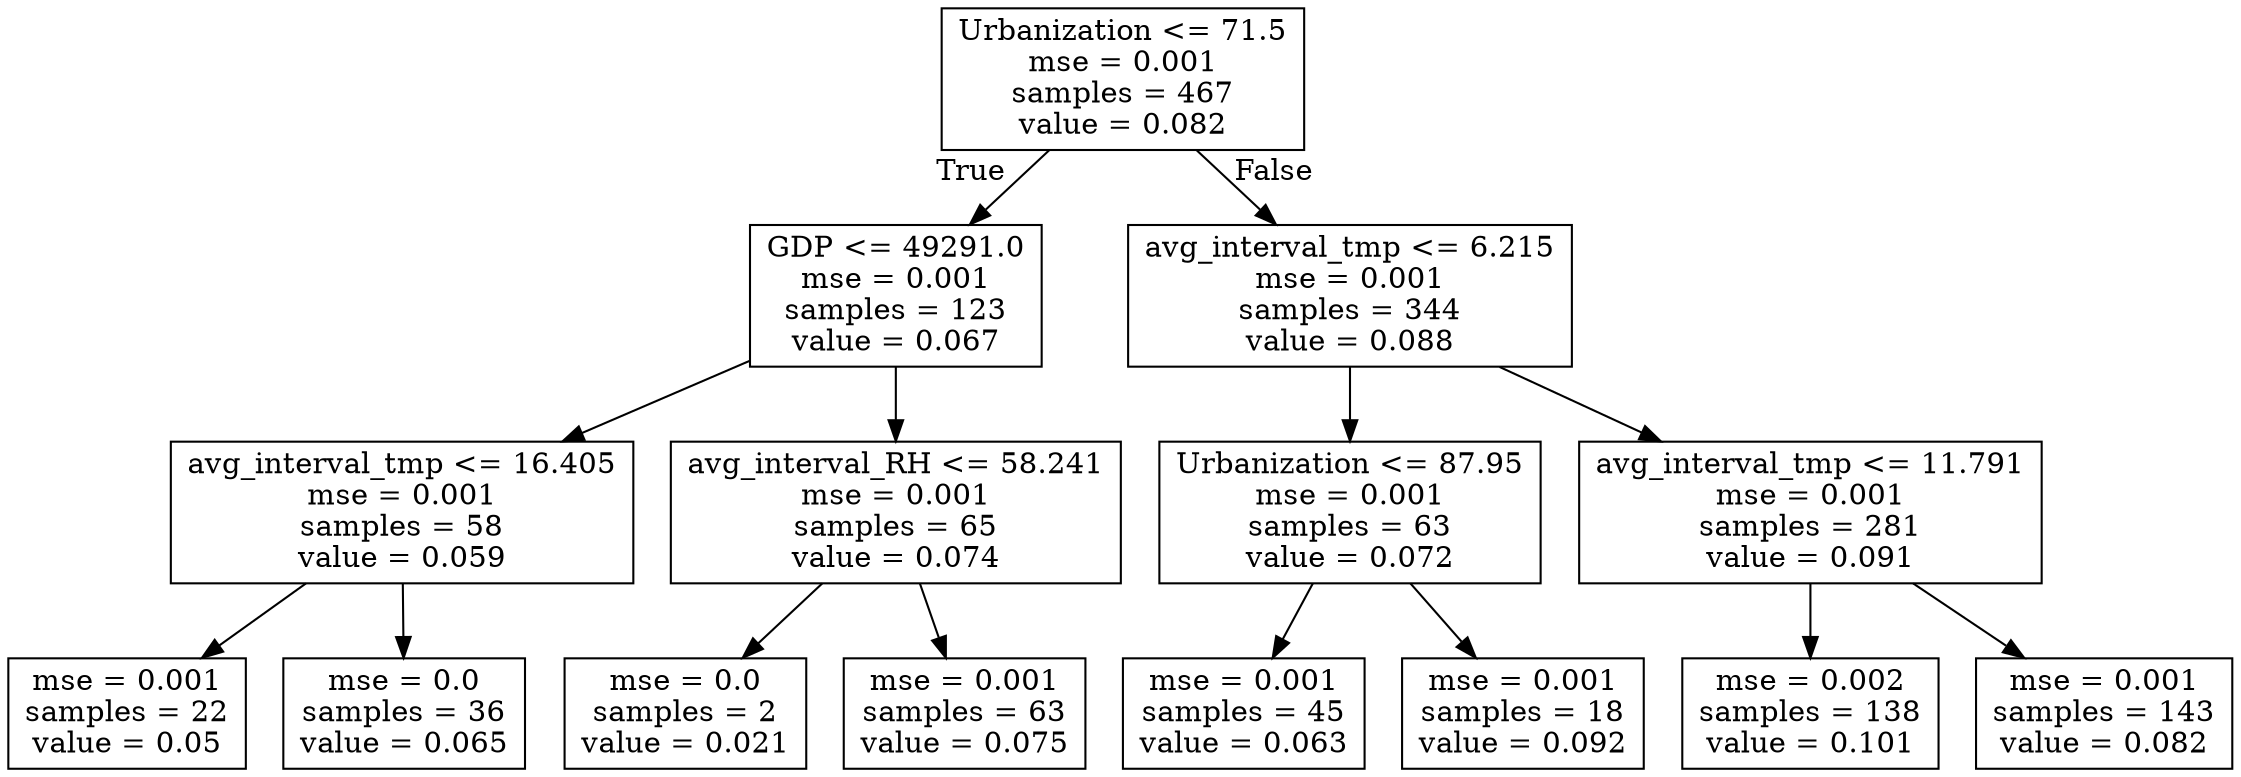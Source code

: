 digraph Tree {
node [shape=box] ;
0 [label="Urbanization <= 71.5\nmse = 0.001\nsamples = 467\nvalue = 0.082"] ;
1 [label="GDP <= 49291.0\nmse = 0.001\nsamples = 123\nvalue = 0.067"] ;
0 -> 1 [labeldistance=2.5, labelangle=45, headlabel="True"] ;
2 [label="avg_interval_tmp <= 16.405\nmse = 0.001\nsamples = 58\nvalue = 0.059"] ;
1 -> 2 ;
3 [label="mse = 0.001\nsamples = 22\nvalue = 0.05"] ;
2 -> 3 ;
4 [label="mse = 0.0\nsamples = 36\nvalue = 0.065"] ;
2 -> 4 ;
5 [label="avg_interval_RH <= 58.241\nmse = 0.001\nsamples = 65\nvalue = 0.074"] ;
1 -> 5 ;
6 [label="mse = 0.0\nsamples = 2\nvalue = 0.021"] ;
5 -> 6 ;
7 [label="mse = 0.001\nsamples = 63\nvalue = 0.075"] ;
5 -> 7 ;
8 [label="avg_interval_tmp <= 6.215\nmse = 0.001\nsamples = 344\nvalue = 0.088"] ;
0 -> 8 [labeldistance=2.5, labelangle=-45, headlabel="False"] ;
9 [label="Urbanization <= 87.95\nmse = 0.001\nsamples = 63\nvalue = 0.072"] ;
8 -> 9 ;
10 [label="mse = 0.001\nsamples = 45\nvalue = 0.063"] ;
9 -> 10 ;
11 [label="mse = 0.001\nsamples = 18\nvalue = 0.092"] ;
9 -> 11 ;
12 [label="avg_interval_tmp <= 11.791\nmse = 0.001\nsamples = 281\nvalue = 0.091"] ;
8 -> 12 ;
13 [label="mse = 0.002\nsamples = 138\nvalue = 0.101"] ;
12 -> 13 ;
14 [label="mse = 0.001\nsamples = 143\nvalue = 0.082"] ;
12 -> 14 ;
}